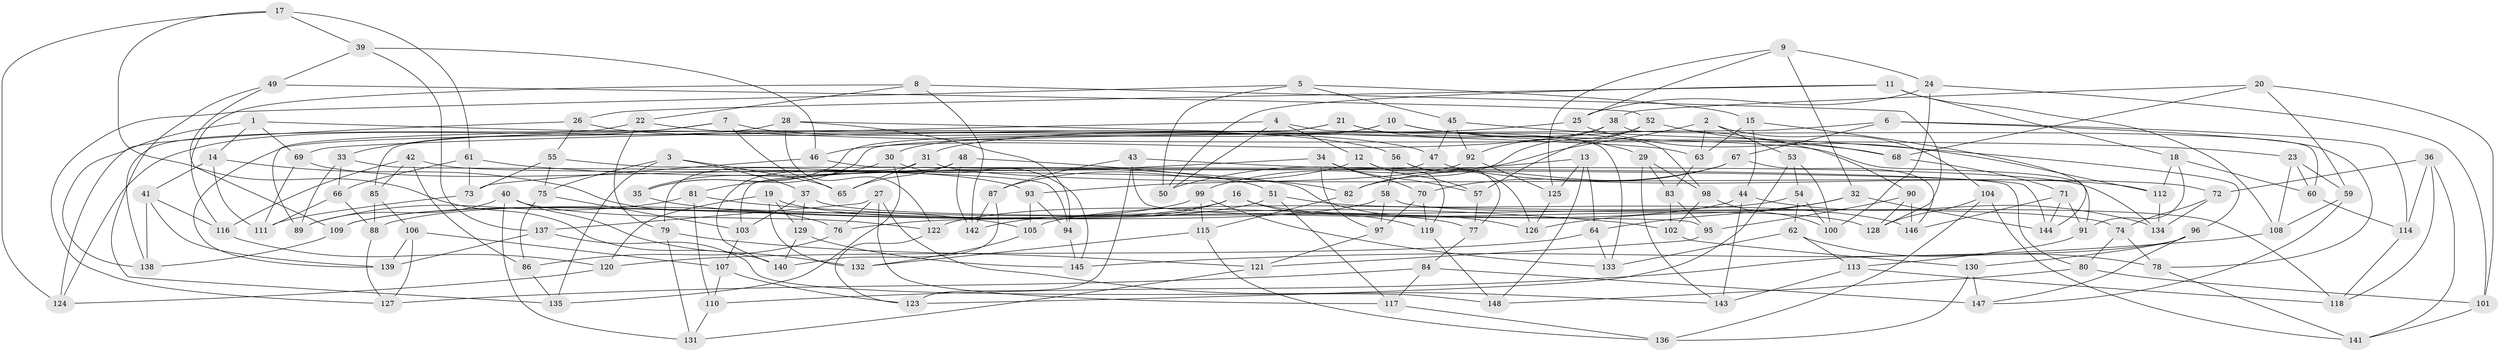 // Generated by graph-tools (version 1.1) at 2025/03/03/09/25 03:03:06]
// undirected, 148 vertices, 296 edges
graph export_dot {
graph [start="1"]
  node [color=gray90,style=filled];
  1;
  2;
  3;
  4;
  5;
  6;
  7;
  8;
  9;
  10;
  11;
  12;
  13;
  14;
  15;
  16;
  17;
  18;
  19;
  20;
  21;
  22;
  23;
  24;
  25;
  26;
  27;
  28;
  29;
  30;
  31;
  32;
  33;
  34;
  35;
  36;
  37;
  38;
  39;
  40;
  41;
  42;
  43;
  44;
  45;
  46;
  47;
  48;
  49;
  50;
  51;
  52;
  53;
  54;
  55;
  56;
  57;
  58;
  59;
  60;
  61;
  62;
  63;
  64;
  65;
  66;
  67;
  68;
  69;
  70;
  71;
  72;
  73;
  74;
  75;
  76;
  77;
  78;
  79;
  80;
  81;
  82;
  83;
  84;
  85;
  86;
  87;
  88;
  89;
  90;
  91;
  92;
  93;
  94;
  95;
  96;
  97;
  98;
  99;
  100;
  101;
  102;
  103;
  104;
  105;
  106;
  107;
  108;
  109;
  110;
  111;
  112;
  113;
  114;
  115;
  116;
  117;
  118;
  119;
  120;
  121;
  122;
  123;
  124;
  125;
  126;
  127;
  128;
  129;
  130;
  131;
  132;
  133;
  134;
  135;
  136;
  137;
  138;
  139;
  140;
  141;
  142;
  143;
  144;
  145;
  146;
  147;
  148;
  1 -- 14;
  1 -- 138;
  1 -- 91;
  1 -- 69;
  2 -- 99;
  2 -- 53;
  2 -- 104;
  2 -- 63;
  3 -- 75;
  3 -- 135;
  3 -- 37;
  3 -- 65;
  4 -- 12;
  4 -- 133;
  4 -- 69;
  4 -- 50;
  5 -- 50;
  5 -- 127;
  5 -- 15;
  5 -- 45;
  6 -- 78;
  6 -- 114;
  6 -- 67;
  6 -- 35;
  7 -- 33;
  7 -- 47;
  7 -- 65;
  7 -- 89;
  8 -- 116;
  8 -- 128;
  8 -- 22;
  8 -- 142;
  9 -- 125;
  9 -- 24;
  9 -- 25;
  9 -- 32;
  10 -- 30;
  10 -- 35;
  10 -- 90;
  10 -- 68;
  11 -- 18;
  11 -- 108;
  11 -- 50;
  11 -- 26;
  12 -- 57;
  12 -- 119;
  12 -- 87;
  13 -- 148;
  13 -- 50;
  13 -- 125;
  13 -- 64;
  14 -- 41;
  14 -- 111;
  14 -- 76;
  15 -- 63;
  15 -- 144;
  15 -- 44;
  16 -- 142;
  16 -- 109;
  16 -- 119;
  16 -- 128;
  17 -- 124;
  17 -- 140;
  17 -- 61;
  17 -- 39;
  18 -- 60;
  18 -- 91;
  18 -- 112;
  19 -- 77;
  19 -- 129;
  19 -- 120;
  19 -- 132;
  20 -- 59;
  20 -- 101;
  20 -- 68;
  20 -- 38;
  21 -- 85;
  21 -- 98;
  21 -- 29;
  21 -- 139;
  22 -- 79;
  22 -- 138;
  22 -- 23;
  23 -- 60;
  23 -- 108;
  23 -- 59;
  24 -- 101;
  24 -- 100;
  24 -- 25;
  25 -- 31;
  25 -- 112;
  26 -- 55;
  26 -- 124;
  26 -- 56;
  27 -- 137;
  27 -- 117;
  27 -- 143;
  27 -- 76;
  28 -- 63;
  28 -- 122;
  28 -- 94;
  28 -- 124;
  29 -- 98;
  29 -- 83;
  29 -- 143;
  30 -- 135;
  30 -- 35;
  30 -- 145;
  31 -- 72;
  31 -- 79;
  31 -- 65;
  32 -- 144;
  32 -- 126;
  32 -- 64;
  33 -- 89;
  33 -- 94;
  33 -- 66;
  34 -- 97;
  34 -- 70;
  34 -- 81;
  34 -- 57;
  35 -- 105;
  36 -- 72;
  36 -- 114;
  36 -- 118;
  36 -- 141;
  37 -- 103;
  37 -- 74;
  37 -- 129;
  38 -- 92;
  38 -- 60;
  38 -- 46;
  39 -- 137;
  39 -- 46;
  39 -- 49;
  40 -- 122;
  40 -- 131;
  40 -- 89;
  40 -- 132;
  41 -- 139;
  41 -- 116;
  41 -- 138;
  42 -- 116;
  42 -- 85;
  42 -- 126;
  42 -- 86;
  43 -- 123;
  43 -- 95;
  43 -- 134;
  43 -- 87;
  44 -- 134;
  44 -- 122;
  44 -- 143;
  45 -- 47;
  45 -- 92;
  45 -- 96;
  46 -- 73;
  46 -- 144;
  47 -- 112;
  47 -- 103;
  48 -- 51;
  48 -- 140;
  48 -- 142;
  48 -- 65;
  49 -- 135;
  49 -- 52;
  49 -- 109;
  51 -- 117;
  51 -- 88;
  51 -- 146;
  52 -- 57;
  52 -- 68;
  52 -- 82;
  53 -- 100;
  53 -- 54;
  53 -- 123;
  54 -- 62;
  54 -- 105;
  54 -- 100;
  55 -- 80;
  55 -- 73;
  55 -- 75;
  56 -- 77;
  56 -- 58;
  56 -- 126;
  57 -- 77;
  58 -- 118;
  58 -- 76;
  58 -- 97;
  59 -- 147;
  59 -- 108;
  60 -- 114;
  61 -- 82;
  61 -- 73;
  61 -- 66;
  62 -- 133;
  62 -- 78;
  62 -- 113;
  63 -- 83;
  64 -- 120;
  64 -- 133;
  66 -- 111;
  66 -- 88;
  67 -- 146;
  67 -- 70;
  67 -- 82;
  68 -- 71;
  69 -- 111;
  69 -- 93;
  70 -- 97;
  70 -- 119;
  71 -- 144;
  71 -- 146;
  71 -- 91;
  72 -- 74;
  72 -- 134;
  73 -- 111;
  74 -- 80;
  74 -- 78;
  75 -- 86;
  75 -- 103;
  76 -- 86;
  77 -- 84;
  78 -- 141;
  79 -- 131;
  79 -- 121;
  80 -- 148;
  80 -- 101;
  81 -- 102;
  81 -- 110;
  81 -- 89;
  82 -- 115;
  83 -- 102;
  83 -- 95;
  84 -- 127;
  84 -- 147;
  84 -- 117;
  85 -- 106;
  85 -- 88;
  86 -- 135;
  87 -- 140;
  87 -- 142;
  88 -- 127;
  90 -- 128;
  90 -- 95;
  90 -- 146;
  91 -- 113;
  92 -- 93;
  92 -- 125;
  93 -- 94;
  93 -- 105;
  94 -- 145;
  95 -- 121;
  96 -- 147;
  96 -- 110;
  96 -- 130;
  97 -- 121;
  98 -- 100;
  98 -- 102;
  99 -- 115;
  99 -- 133;
  99 -- 109;
  101 -- 141;
  102 -- 130;
  103 -- 107;
  104 -- 136;
  104 -- 141;
  104 -- 128;
  105 -- 132;
  106 -- 139;
  106 -- 127;
  106 -- 107;
  107 -- 110;
  107 -- 123;
  108 -- 145;
  109 -- 138;
  110 -- 131;
  112 -- 134;
  113 -- 118;
  113 -- 143;
  114 -- 118;
  115 -- 136;
  115 -- 132;
  116 -- 120;
  117 -- 136;
  119 -- 148;
  120 -- 124;
  121 -- 131;
  122 -- 123;
  125 -- 126;
  129 -- 145;
  129 -- 140;
  130 -- 147;
  130 -- 136;
  137 -- 148;
  137 -- 139;
}

